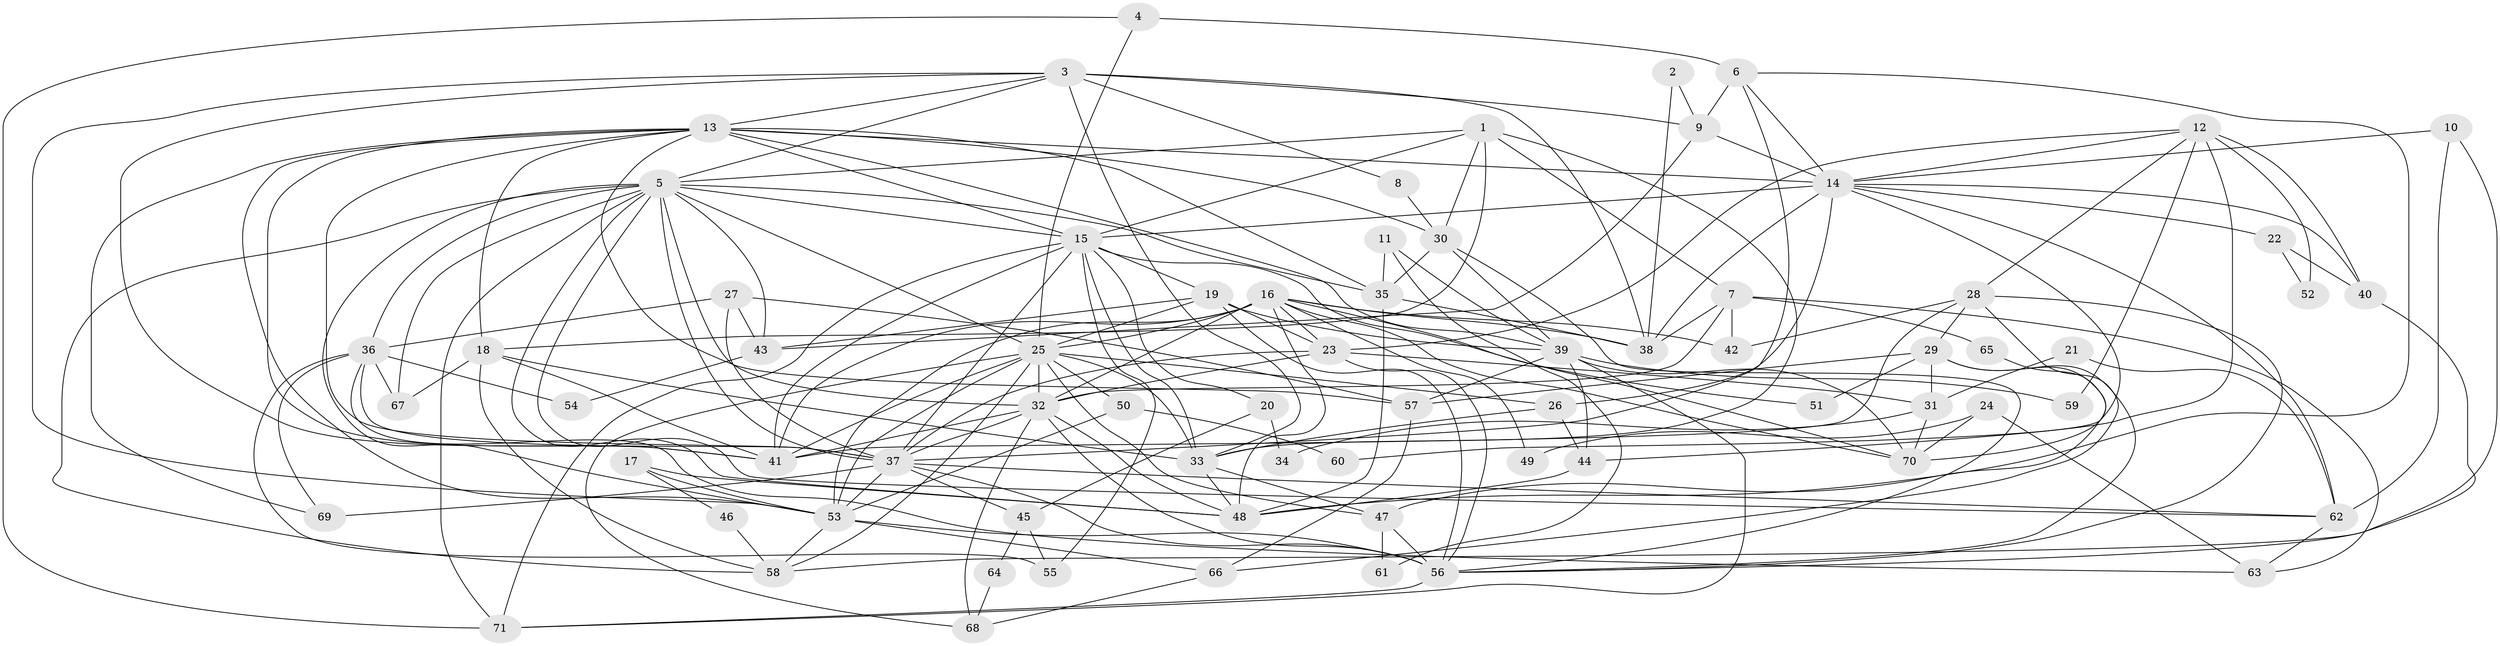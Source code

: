 // original degree distribution, {3: 0.3120567375886525, 2: 0.14184397163120568, 5: 0.1276595744680851, 4: 0.23404255319148937, 7: 0.04964539007092199, 8: 0.014184397163120567, 6: 0.11347517730496454, 9: 0.0070921985815602835}
// Generated by graph-tools (version 1.1) at 2025/36/03/09/25 02:36:25]
// undirected, 71 vertices, 193 edges
graph export_dot {
graph [start="1"]
  node [color=gray90,style=filled];
  1;
  2;
  3;
  4;
  5;
  6;
  7;
  8;
  9;
  10;
  11;
  12;
  13;
  14;
  15;
  16;
  17;
  18;
  19;
  20;
  21;
  22;
  23;
  24;
  25;
  26;
  27;
  28;
  29;
  30;
  31;
  32;
  33;
  34;
  35;
  36;
  37;
  38;
  39;
  40;
  41;
  42;
  43;
  44;
  45;
  46;
  47;
  48;
  49;
  50;
  51;
  52;
  53;
  54;
  55;
  56;
  57;
  58;
  59;
  60;
  61;
  62;
  63;
  64;
  65;
  66;
  67;
  68;
  69;
  70;
  71;
  1 -- 5 [weight=1.0];
  1 -- 7 [weight=1.0];
  1 -- 15 [weight=1.0];
  1 -- 18 [weight=1.0];
  1 -- 30 [weight=1.0];
  1 -- 33 [weight=2.0];
  2 -- 9 [weight=1.0];
  2 -- 38 [weight=1.0];
  3 -- 5 [weight=1.0];
  3 -- 8 [weight=1.0];
  3 -- 9 [weight=1.0];
  3 -- 13 [weight=1.0];
  3 -- 33 [weight=1.0];
  3 -- 38 [weight=1.0];
  3 -- 41 [weight=1.0];
  3 -- 53 [weight=1.0];
  4 -- 6 [weight=1.0];
  4 -- 25 [weight=1.0];
  4 -- 71 [weight=1.0];
  5 -- 15 [weight=1.0];
  5 -- 25 [weight=1.0];
  5 -- 32 [weight=1.0];
  5 -- 35 [weight=1.0];
  5 -- 36 [weight=1.0];
  5 -- 37 [weight=1.0];
  5 -- 43 [weight=1.0];
  5 -- 48 [weight=1.0];
  5 -- 53 [weight=1.0];
  5 -- 58 [weight=1.0];
  5 -- 62 [weight=1.0];
  5 -- 67 [weight=1.0];
  5 -- 71 [weight=1.0];
  6 -- 9 [weight=2.0];
  6 -- 14 [weight=1.0];
  6 -- 37 [weight=1.0];
  6 -- 48 [weight=1.0];
  7 -- 32 [weight=2.0];
  7 -- 38 [weight=1.0];
  7 -- 42 [weight=1.0];
  7 -- 63 [weight=1.0];
  7 -- 65 [weight=1.0];
  8 -- 30 [weight=1.0];
  9 -- 14 [weight=1.0];
  9 -- 43 [weight=2.0];
  10 -- 14 [weight=2.0];
  10 -- 58 [weight=1.0];
  10 -- 62 [weight=1.0];
  11 -- 35 [weight=1.0];
  11 -- 39 [weight=1.0];
  11 -- 61 [weight=1.0];
  12 -- 14 [weight=1.0];
  12 -- 23 [weight=1.0];
  12 -- 28 [weight=1.0];
  12 -- 40 [weight=1.0];
  12 -- 44 [weight=2.0];
  12 -- 52 [weight=1.0];
  12 -- 59 [weight=1.0];
  13 -- 14 [weight=2.0];
  13 -- 15 [weight=1.0];
  13 -- 18 [weight=2.0];
  13 -- 30 [weight=1.0];
  13 -- 35 [weight=2.0];
  13 -- 37 [weight=2.0];
  13 -- 39 [weight=1.0];
  13 -- 41 [weight=1.0];
  13 -- 53 [weight=1.0];
  13 -- 57 [weight=1.0];
  13 -- 69 [weight=1.0];
  14 -- 15 [weight=1.0];
  14 -- 22 [weight=1.0];
  14 -- 26 [weight=4.0];
  14 -- 38 [weight=1.0];
  14 -- 40 [weight=1.0];
  14 -- 60 [weight=1.0];
  14 -- 62 [weight=1.0];
  15 -- 19 [weight=1.0];
  15 -- 20 [weight=1.0];
  15 -- 33 [weight=1.0];
  15 -- 37 [weight=1.0];
  15 -- 41 [weight=1.0];
  15 -- 55 [weight=1.0];
  15 -- 70 [weight=1.0];
  15 -- 71 [weight=1.0];
  16 -- 23 [weight=1.0];
  16 -- 25 [weight=1.0];
  16 -- 32 [weight=1.0];
  16 -- 38 [weight=1.0];
  16 -- 41 [weight=1.0];
  16 -- 42 [weight=1.0];
  16 -- 48 [weight=1.0];
  16 -- 49 [weight=1.0];
  16 -- 51 [weight=1.0];
  16 -- 53 [weight=1.0];
  16 -- 70 [weight=1.0];
  17 -- 46 [weight=1.0];
  17 -- 48 [weight=1.0];
  17 -- 53 [weight=1.0];
  18 -- 33 [weight=1.0];
  18 -- 41 [weight=1.0];
  18 -- 58 [weight=1.0];
  18 -- 67 [weight=1.0];
  19 -- 23 [weight=1.0];
  19 -- 25 [weight=1.0];
  19 -- 39 [weight=1.0];
  19 -- 43 [weight=1.0];
  19 -- 56 [weight=1.0];
  20 -- 34 [weight=1.0];
  20 -- 45 [weight=1.0];
  21 -- 31 [weight=1.0];
  21 -- 62 [weight=1.0];
  22 -- 40 [weight=1.0];
  22 -- 52 [weight=1.0];
  23 -- 31 [weight=1.0];
  23 -- 32 [weight=1.0];
  23 -- 37 [weight=1.0];
  23 -- 56 [weight=1.0];
  24 -- 49 [weight=1.0];
  24 -- 63 [weight=1.0];
  24 -- 70 [weight=1.0];
  25 -- 26 [weight=1.0];
  25 -- 32 [weight=1.0];
  25 -- 33 [weight=1.0];
  25 -- 41 [weight=1.0];
  25 -- 47 [weight=1.0];
  25 -- 50 [weight=1.0];
  25 -- 53 [weight=1.0];
  25 -- 58 [weight=1.0];
  25 -- 68 [weight=1.0];
  26 -- 33 [weight=1.0];
  26 -- 44 [weight=1.0];
  27 -- 36 [weight=1.0];
  27 -- 37 [weight=1.0];
  27 -- 43 [weight=1.0];
  27 -- 57 [weight=1.0];
  28 -- 29 [weight=1.0];
  28 -- 41 [weight=1.0];
  28 -- 42 [weight=1.0];
  28 -- 56 [weight=1.0];
  28 -- 66 [weight=1.0];
  29 -- 31 [weight=1.0];
  29 -- 47 [weight=1.0];
  29 -- 51 [weight=1.0];
  29 -- 56 [weight=3.0];
  29 -- 57 [weight=1.0];
  30 -- 35 [weight=1.0];
  30 -- 39 [weight=1.0];
  30 -- 56 [weight=1.0];
  31 -- 34 [weight=1.0];
  31 -- 70 [weight=1.0];
  32 -- 37 [weight=1.0];
  32 -- 41 [weight=1.0];
  32 -- 48 [weight=1.0];
  32 -- 56 [weight=1.0];
  32 -- 68 [weight=1.0];
  33 -- 47 [weight=1.0];
  33 -- 48 [weight=1.0];
  35 -- 38 [weight=1.0];
  35 -- 48 [weight=2.0];
  36 -- 37 [weight=1.0];
  36 -- 54 [weight=1.0];
  36 -- 55 [weight=1.0];
  36 -- 63 [weight=1.0];
  36 -- 67 [weight=1.0];
  36 -- 69 [weight=1.0];
  37 -- 45 [weight=1.0];
  37 -- 53 [weight=1.0];
  37 -- 56 [weight=4.0];
  37 -- 62 [weight=1.0];
  37 -- 69 [weight=2.0];
  39 -- 44 [weight=1.0];
  39 -- 57 [weight=3.0];
  39 -- 59 [weight=1.0];
  39 -- 70 [weight=1.0];
  39 -- 71 [weight=1.0];
  40 -- 56 [weight=1.0];
  43 -- 54 [weight=1.0];
  44 -- 48 [weight=1.0];
  45 -- 55 [weight=1.0];
  45 -- 64 [weight=1.0];
  46 -- 58 [weight=1.0];
  47 -- 56 [weight=1.0];
  47 -- 61 [weight=1.0];
  50 -- 53 [weight=1.0];
  50 -- 60 [weight=1.0];
  53 -- 56 [weight=2.0];
  53 -- 58 [weight=1.0];
  53 -- 66 [weight=1.0];
  56 -- 71 [weight=1.0];
  57 -- 66 [weight=1.0];
  62 -- 63 [weight=1.0];
  64 -- 68 [weight=1.0];
  65 -- 70 [weight=1.0];
  66 -- 68 [weight=1.0];
}

